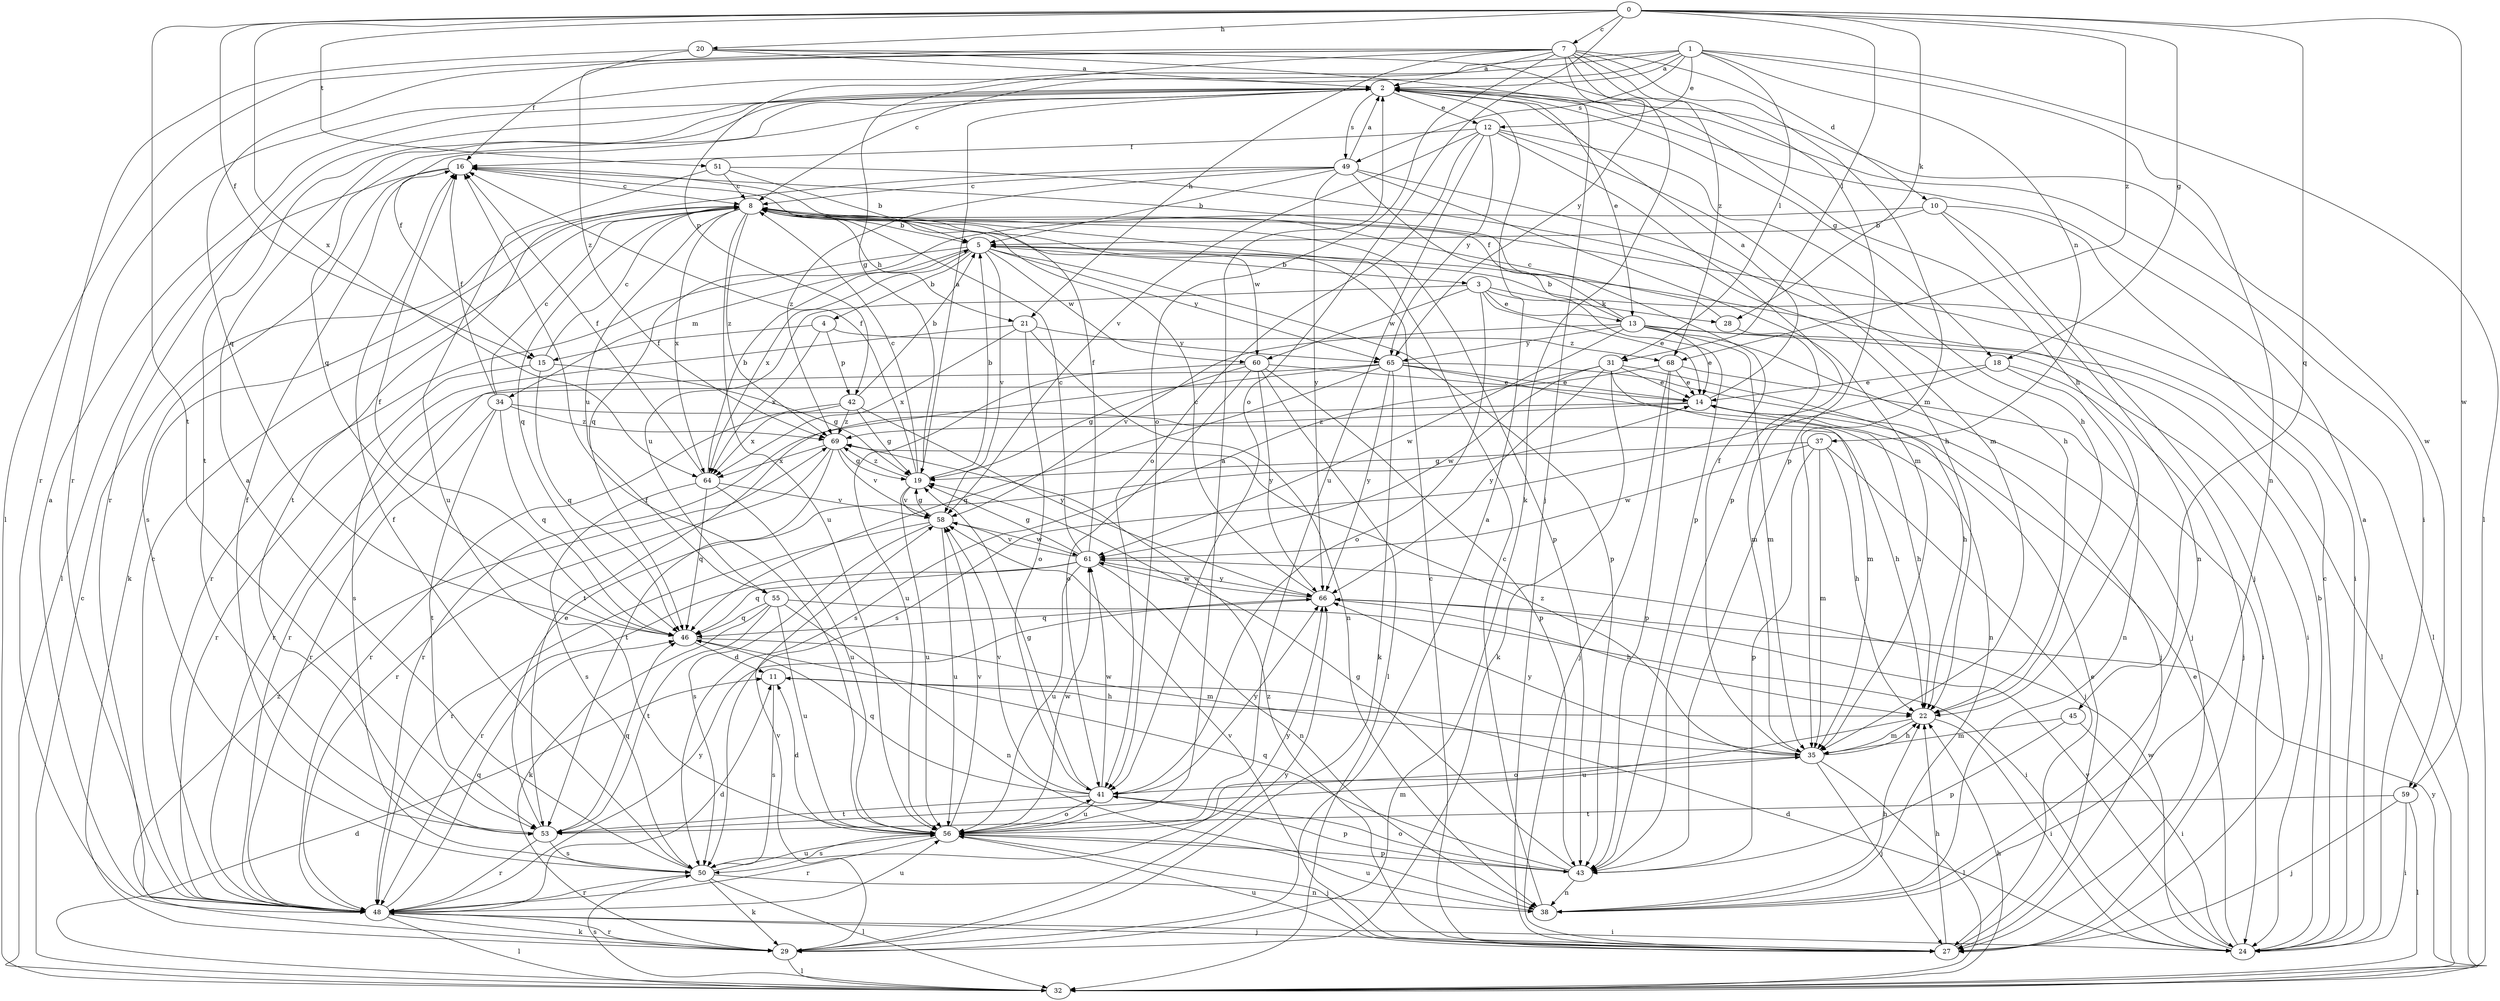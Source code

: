 strict digraph  {
0;
1;
2;
3;
4;
5;
7;
8;
10;
11;
12;
13;
14;
15;
16;
18;
19;
20;
21;
22;
24;
27;
28;
29;
31;
32;
34;
35;
37;
38;
41;
42;
43;
45;
46;
48;
49;
50;
51;
53;
55;
56;
58;
59;
60;
61;
64;
65;
66;
68;
69;
0 -> 7  [label=c];
0 -> 15  [label=f];
0 -> 18  [label=g];
0 -> 20  [label=h];
0 -> 28  [label=k];
0 -> 31  [label=l];
0 -> 41  [label=o];
0 -> 45  [label=q];
0 -> 51  [label=t];
0 -> 53  [label=t];
0 -> 59  [label=w];
0 -> 64  [label=x];
0 -> 68  [label=z];
1 -> 2  [label=a];
1 -> 8  [label=c];
1 -> 12  [label=e];
1 -> 31  [label=l];
1 -> 32  [label=l];
1 -> 37  [label=n];
1 -> 38  [label=n];
1 -> 42  [label=p];
1 -> 48  [label=r];
1 -> 49  [label=s];
2 -> 12  [label=e];
2 -> 13  [label=e];
2 -> 15  [label=f];
2 -> 18  [label=g];
2 -> 24  [label=i];
2 -> 46  [label=q];
2 -> 48  [label=r];
2 -> 49  [label=s];
2 -> 53  [label=t];
2 -> 59  [label=w];
3 -> 13  [label=e];
3 -> 14  [label=e];
3 -> 28  [label=k];
3 -> 32  [label=l];
3 -> 41  [label=o];
3 -> 55  [label=u];
3 -> 60  [label=w];
4 -> 15  [label=f];
4 -> 42  [label=p];
4 -> 64  [label=x];
4 -> 68  [label=z];
5 -> 3  [label=b];
5 -> 4  [label=b];
5 -> 34  [label=m];
5 -> 43  [label=p];
5 -> 48  [label=r];
5 -> 58  [label=v];
5 -> 60  [label=w];
5 -> 64  [label=x];
5 -> 65  [label=y];
7 -> 2  [label=a];
7 -> 10  [label=d];
7 -> 19  [label=g];
7 -> 21  [label=h];
7 -> 29  [label=k];
7 -> 32  [label=l];
7 -> 35  [label=m];
7 -> 41  [label=o];
7 -> 43  [label=p];
7 -> 46  [label=q];
7 -> 65  [label=y];
7 -> 68  [label=z];
7 -> 69  [label=z];
8 -> 5  [label=b];
8 -> 21  [label=h];
8 -> 29  [label=k];
8 -> 43  [label=p];
8 -> 46  [label=q];
8 -> 55  [label=u];
8 -> 56  [label=u];
8 -> 60  [label=w];
8 -> 64  [label=x];
8 -> 69  [label=z];
10 -> 5  [label=b];
10 -> 24  [label=i];
10 -> 27  [label=j];
10 -> 38  [label=n];
10 -> 46  [label=q];
11 -> 22  [label=h];
11 -> 50  [label=s];
12 -> 16  [label=f];
12 -> 22  [label=h];
12 -> 35  [label=m];
12 -> 41  [label=o];
12 -> 43  [label=p];
12 -> 56  [label=u];
12 -> 58  [label=v];
12 -> 65  [label=y];
13 -> 5  [label=b];
13 -> 14  [label=e];
13 -> 16  [label=f];
13 -> 24  [label=i];
13 -> 27  [label=j];
13 -> 32  [label=l];
13 -> 35  [label=m];
13 -> 58  [label=v];
13 -> 61  [label=w];
13 -> 65  [label=y];
14 -> 2  [label=a];
14 -> 22  [label=h];
14 -> 48  [label=r];
14 -> 69  [label=z];
15 -> 8  [label=c];
15 -> 19  [label=g];
15 -> 46  [label=q];
15 -> 48  [label=r];
16 -> 8  [label=c];
16 -> 32  [label=l];
16 -> 50  [label=s];
18 -> 14  [label=e];
18 -> 27  [label=j];
18 -> 38  [label=n];
18 -> 50  [label=s];
19 -> 2  [label=a];
19 -> 5  [label=b];
19 -> 8  [label=c];
19 -> 16  [label=f];
19 -> 56  [label=u];
19 -> 58  [label=v];
19 -> 69  [label=z];
20 -> 2  [label=a];
20 -> 16  [label=f];
20 -> 22  [label=h];
20 -> 27  [label=j];
20 -> 48  [label=r];
21 -> 38  [label=n];
21 -> 41  [label=o];
21 -> 50  [label=s];
21 -> 64  [label=x];
21 -> 65  [label=y];
22 -> 24  [label=i];
22 -> 35  [label=m];
22 -> 56  [label=u];
24 -> 2  [label=a];
24 -> 5  [label=b];
24 -> 8  [label=c];
24 -> 11  [label=d];
24 -> 14  [label=e];
24 -> 61  [label=w];
24 -> 66  [label=y];
27 -> 8  [label=c];
27 -> 14  [label=e];
27 -> 22  [label=h];
27 -> 56  [label=u];
27 -> 58  [label=v];
27 -> 69  [label=z];
28 -> 8  [label=c];
28 -> 35  [label=m];
29 -> 2  [label=a];
29 -> 32  [label=l];
29 -> 48  [label=r];
29 -> 58  [label=v];
29 -> 66  [label=y];
29 -> 69  [label=z];
31 -> 14  [label=e];
31 -> 22  [label=h];
31 -> 29  [label=k];
31 -> 35  [label=m];
31 -> 50  [label=s];
31 -> 61  [label=w];
31 -> 66  [label=y];
32 -> 8  [label=c];
32 -> 11  [label=d];
32 -> 22  [label=h];
32 -> 50  [label=s];
32 -> 66  [label=y];
34 -> 8  [label=c];
34 -> 16  [label=f];
34 -> 22  [label=h];
34 -> 46  [label=q];
34 -> 48  [label=r];
34 -> 53  [label=t];
34 -> 69  [label=z];
35 -> 16  [label=f];
35 -> 22  [label=h];
35 -> 27  [label=j];
35 -> 32  [label=l];
35 -> 41  [label=o];
35 -> 66  [label=y];
35 -> 69  [label=z];
37 -> 19  [label=g];
37 -> 22  [label=h];
37 -> 27  [label=j];
37 -> 35  [label=m];
37 -> 43  [label=p];
37 -> 61  [label=w];
38 -> 8  [label=c];
38 -> 22  [label=h];
38 -> 56  [label=u];
41 -> 19  [label=g];
41 -> 43  [label=p];
41 -> 46  [label=q];
41 -> 53  [label=t];
41 -> 56  [label=u];
41 -> 58  [label=v];
41 -> 61  [label=w];
41 -> 66  [label=y];
42 -> 5  [label=b];
42 -> 19  [label=g];
42 -> 48  [label=r];
42 -> 64  [label=x];
42 -> 66  [label=y];
42 -> 69  [label=z];
43 -> 19  [label=g];
43 -> 38  [label=n];
43 -> 41  [label=o];
43 -> 46  [label=q];
45 -> 24  [label=i];
45 -> 35  [label=m];
45 -> 43  [label=p];
46 -> 11  [label=d];
46 -> 16  [label=f];
46 -> 35  [label=m];
48 -> 2  [label=a];
48 -> 8  [label=c];
48 -> 11  [label=d];
48 -> 24  [label=i];
48 -> 27  [label=j];
48 -> 29  [label=k];
48 -> 32  [label=l];
48 -> 46  [label=q];
48 -> 56  [label=u];
48 -> 66  [label=y];
49 -> 2  [label=a];
49 -> 5  [label=b];
49 -> 8  [label=c];
49 -> 22  [label=h];
49 -> 35  [label=m];
49 -> 43  [label=p];
49 -> 53  [label=t];
49 -> 66  [label=y];
49 -> 69  [label=z];
50 -> 2  [label=a];
50 -> 16  [label=f];
50 -> 29  [label=k];
50 -> 32  [label=l];
50 -> 38  [label=n];
50 -> 48  [label=r];
50 -> 56  [label=u];
50 -> 66  [label=y];
51 -> 5  [label=b];
51 -> 8  [label=c];
51 -> 22  [label=h];
51 -> 56  [label=u];
53 -> 14  [label=e];
53 -> 16  [label=f];
53 -> 35  [label=m];
53 -> 46  [label=q];
53 -> 48  [label=r];
53 -> 50  [label=s];
55 -> 24  [label=i];
55 -> 29  [label=k];
55 -> 38  [label=n];
55 -> 46  [label=q];
55 -> 53  [label=t];
55 -> 56  [label=u];
56 -> 2  [label=a];
56 -> 11  [label=d];
56 -> 16  [label=f];
56 -> 27  [label=j];
56 -> 41  [label=o];
56 -> 43  [label=p];
56 -> 48  [label=r];
56 -> 50  [label=s];
56 -> 58  [label=v];
56 -> 61  [label=w];
58 -> 19  [label=g];
58 -> 48  [label=r];
58 -> 50  [label=s];
58 -> 56  [label=u];
58 -> 61  [label=w];
59 -> 24  [label=i];
59 -> 27  [label=j];
59 -> 32  [label=l];
59 -> 53  [label=t];
60 -> 14  [label=e];
60 -> 19  [label=g];
60 -> 32  [label=l];
60 -> 41  [label=o];
60 -> 43  [label=p];
60 -> 56  [label=u];
60 -> 66  [label=y];
61 -> 8  [label=c];
61 -> 16  [label=f];
61 -> 19  [label=g];
61 -> 38  [label=n];
61 -> 46  [label=q];
61 -> 48  [label=r];
61 -> 56  [label=u];
61 -> 58  [label=v];
61 -> 66  [label=y];
64 -> 5  [label=b];
64 -> 16  [label=f];
64 -> 46  [label=q];
64 -> 50  [label=s];
64 -> 56  [label=u];
64 -> 58  [label=v];
65 -> 14  [label=e];
65 -> 27  [label=j];
65 -> 29  [label=k];
65 -> 38  [label=n];
65 -> 46  [label=q];
65 -> 48  [label=r];
65 -> 53  [label=t];
65 -> 66  [label=y];
66 -> 8  [label=c];
66 -> 22  [label=h];
66 -> 46  [label=q];
66 -> 61  [label=w];
68 -> 14  [label=e];
68 -> 24  [label=i];
68 -> 27  [label=j];
68 -> 43  [label=p];
68 -> 48  [label=r];
69 -> 19  [label=g];
69 -> 48  [label=r];
69 -> 53  [label=t];
69 -> 58  [label=v];
69 -> 64  [label=x];
}
